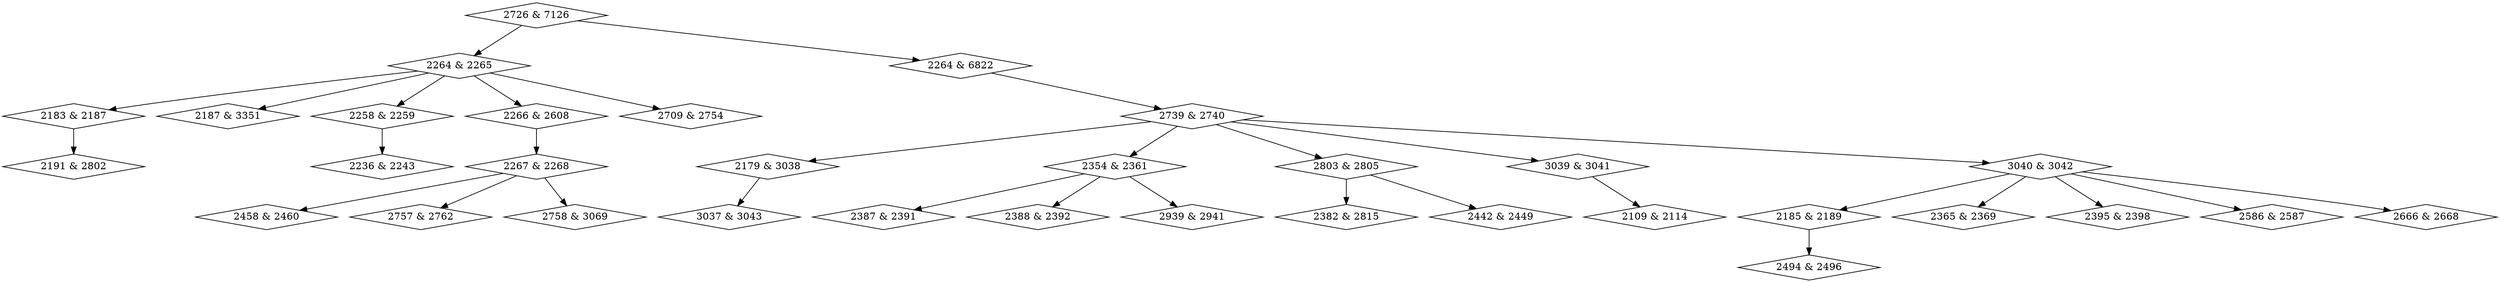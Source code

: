 digraph {
0 [label = "2109 & 2114", shape = diamond];
1 [label = "2179 & 3038", shape = diamond];
2 [label = "2183 & 2187", shape = diamond];
3 [label = "2187 & 3351", shape = diamond];
4 [label = "2185 & 2189", shape = diamond];
5 [label = "2191 & 2802", shape = diamond];
6 [label = "2236 & 2243", shape = diamond];
7 [label = "2258 & 2259", shape = diamond];
8 [label = "2264 & 2265", shape = diamond];
9 [label = "2264 & 6822", shape = diamond];
10 [label = "2266 & 2608", shape = diamond];
11 [label = "2267 & 2268", shape = diamond];
12 [label = "2354 & 2361", shape = diamond];
13 [label = "2365 & 2369", shape = diamond];
14 [label = "2382 & 2815", shape = diamond];
15 [label = "2387 & 2391", shape = diamond];
16 [label = "2388 & 2392", shape = diamond];
17 [label = "2395 & 2398", shape = diamond];
18 [label = "2442 & 2449", shape = diamond];
19 [label = "2458 & 2460", shape = diamond];
20 [label = "2494 & 2496", shape = diamond];
21 [label = "2586 & 2587", shape = diamond];
22 [label = "2666 & 2668", shape = diamond];
23 [label = "2709 & 2754", shape = diamond];
24 [label = "2726 & 7126", shape = diamond];
25 [label = "2739 & 2740", shape = diamond];
26 [label = "2757 & 2762", shape = diamond];
27 [label = "2758 & 3069", shape = diamond];
28 [label = "2803 & 2805", shape = diamond];
29 [label = "2939 & 2941", shape = diamond];
30 [label = "3037 & 3043", shape = diamond];
31 [label = "3039 & 3041", shape = diamond];
32 [label = "3040 & 3042", shape = diamond];
1->30;
2->5;
4->20;
7->6;
8->2;
8->3;
8->7;
8->10;
8->23;
9->25;
10->11;
11->19;
11->26;
11->27;
12->15;
12->16;
12->29;
24->8;
24->9;
25->1;
25->12;
25->28;
25->31;
25->32;
28->14;
28->18;
31->0;
32->4;
32->13;
32->17;
32->21;
32->22;
}
